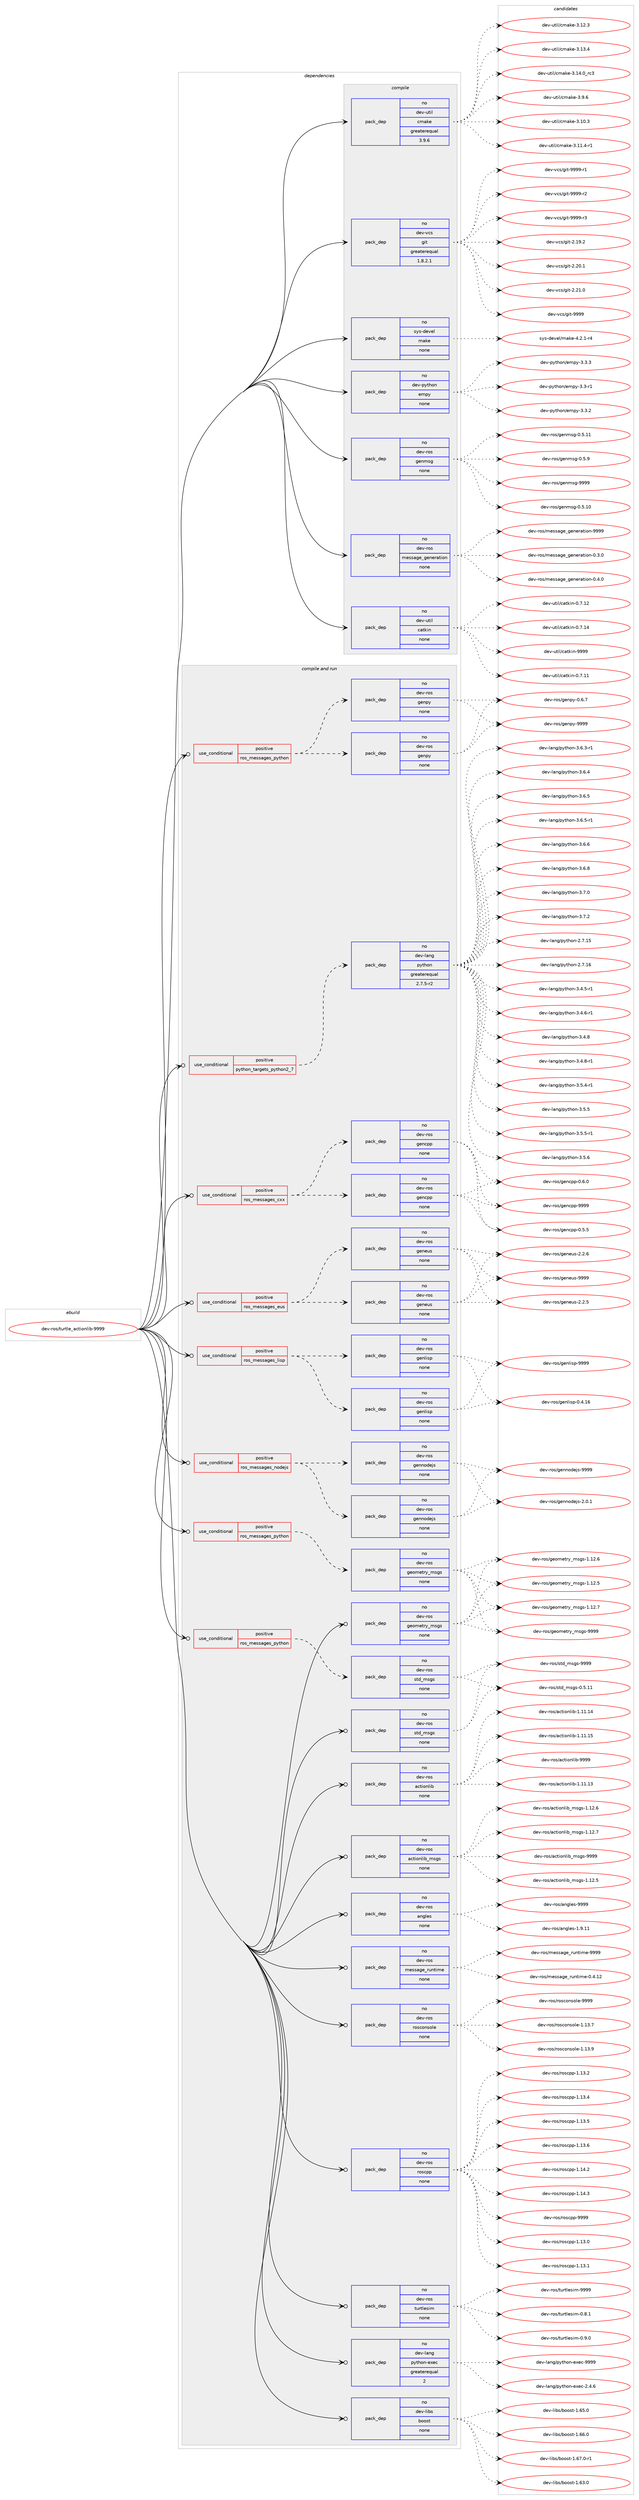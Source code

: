 digraph prolog {

# *************
# Graph options
# *************

newrank=true;
concentrate=true;
compound=true;
graph [rankdir=LR,fontname=Helvetica,fontsize=10,ranksep=1.5];#, ranksep=2.5, nodesep=0.2];
edge  [arrowhead=vee];
node  [fontname=Helvetica,fontsize=10];

# **********
# The ebuild
# **********

subgraph cluster_leftcol {
color=gray;
rank=same;
label=<<i>ebuild</i>>;
id [label="dev-ros/turtle_actionlib-9999", color=red, width=4, href="../dev-ros/turtle_actionlib-9999.svg"];
}

# ****************
# The dependencies
# ****************

subgraph cluster_midcol {
color=gray;
label=<<i>dependencies</i>>;
subgraph cluster_compile {
fillcolor="#eeeeee";
style=filled;
label=<<i>compile</i>>;
subgraph pack1061433 {
dependency1476603 [label=<<TABLE BORDER="0" CELLBORDER="1" CELLSPACING="0" CELLPADDING="4" WIDTH="220"><TR><TD ROWSPAN="6" CELLPADDING="30">pack_dep</TD></TR><TR><TD WIDTH="110">no</TD></TR><TR><TD>dev-python</TD></TR><TR><TD>empy</TD></TR><TR><TD>none</TD></TR><TR><TD></TD></TR></TABLE>>, shape=none, color=blue];
}
id:e -> dependency1476603:w [weight=20,style="solid",arrowhead="vee"];
subgraph pack1061434 {
dependency1476604 [label=<<TABLE BORDER="0" CELLBORDER="1" CELLSPACING="0" CELLPADDING="4" WIDTH="220"><TR><TD ROWSPAN="6" CELLPADDING="30">pack_dep</TD></TR><TR><TD WIDTH="110">no</TD></TR><TR><TD>dev-ros</TD></TR><TR><TD>genmsg</TD></TR><TR><TD>none</TD></TR><TR><TD></TD></TR></TABLE>>, shape=none, color=blue];
}
id:e -> dependency1476604:w [weight=20,style="solid",arrowhead="vee"];
subgraph pack1061435 {
dependency1476605 [label=<<TABLE BORDER="0" CELLBORDER="1" CELLSPACING="0" CELLPADDING="4" WIDTH="220"><TR><TD ROWSPAN="6" CELLPADDING="30">pack_dep</TD></TR><TR><TD WIDTH="110">no</TD></TR><TR><TD>dev-ros</TD></TR><TR><TD>message_generation</TD></TR><TR><TD>none</TD></TR><TR><TD></TD></TR></TABLE>>, shape=none, color=blue];
}
id:e -> dependency1476605:w [weight=20,style="solid",arrowhead="vee"];
subgraph pack1061436 {
dependency1476606 [label=<<TABLE BORDER="0" CELLBORDER="1" CELLSPACING="0" CELLPADDING="4" WIDTH="220"><TR><TD ROWSPAN="6" CELLPADDING="30">pack_dep</TD></TR><TR><TD WIDTH="110">no</TD></TR><TR><TD>dev-util</TD></TR><TR><TD>catkin</TD></TR><TR><TD>none</TD></TR><TR><TD></TD></TR></TABLE>>, shape=none, color=blue];
}
id:e -> dependency1476606:w [weight=20,style="solid",arrowhead="vee"];
subgraph pack1061437 {
dependency1476607 [label=<<TABLE BORDER="0" CELLBORDER="1" CELLSPACING="0" CELLPADDING="4" WIDTH="220"><TR><TD ROWSPAN="6" CELLPADDING="30">pack_dep</TD></TR><TR><TD WIDTH="110">no</TD></TR><TR><TD>dev-util</TD></TR><TR><TD>cmake</TD></TR><TR><TD>greaterequal</TD></TR><TR><TD>3.9.6</TD></TR></TABLE>>, shape=none, color=blue];
}
id:e -> dependency1476607:w [weight=20,style="solid",arrowhead="vee"];
subgraph pack1061438 {
dependency1476608 [label=<<TABLE BORDER="0" CELLBORDER="1" CELLSPACING="0" CELLPADDING="4" WIDTH="220"><TR><TD ROWSPAN="6" CELLPADDING="30">pack_dep</TD></TR><TR><TD WIDTH="110">no</TD></TR><TR><TD>dev-vcs</TD></TR><TR><TD>git</TD></TR><TR><TD>greaterequal</TD></TR><TR><TD>1.8.2.1</TD></TR></TABLE>>, shape=none, color=blue];
}
id:e -> dependency1476608:w [weight=20,style="solid",arrowhead="vee"];
subgraph pack1061439 {
dependency1476609 [label=<<TABLE BORDER="0" CELLBORDER="1" CELLSPACING="0" CELLPADDING="4" WIDTH="220"><TR><TD ROWSPAN="6" CELLPADDING="30">pack_dep</TD></TR><TR><TD WIDTH="110">no</TD></TR><TR><TD>sys-devel</TD></TR><TR><TD>make</TD></TR><TR><TD>none</TD></TR><TR><TD></TD></TR></TABLE>>, shape=none, color=blue];
}
id:e -> dependency1476609:w [weight=20,style="solid",arrowhead="vee"];
}
subgraph cluster_compileandrun {
fillcolor="#eeeeee";
style=filled;
label=<<i>compile and run</i>>;
subgraph cond391780 {
dependency1476610 [label=<<TABLE BORDER="0" CELLBORDER="1" CELLSPACING="0" CELLPADDING="4"><TR><TD ROWSPAN="3" CELLPADDING="10">use_conditional</TD></TR><TR><TD>positive</TD></TR><TR><TD>python_targets_python2_7</TD></TR></TABLE>>, shape=none, color=red];
subgraph pack1061440 {
dependency1476611 [label=<<TABLE BORDER="0" CELLBORDER="1" CELLSPACING="0" CELLPADDING="4" WIDTH="220"><TR><TD ROWSPAN="6" CELLPADDING="30">pack_dep</TD></TR><TR><TD WIDTH="110">no</TD></TR><TR><TD>dev-lang</TD></TR><TR><TD>python</TD></TR><TR><TD>greaterequal</TD></TR><TR><TD>2.7.5-r2</TD></TR></TABLE>>, shape=none, color=blue];
}
dependency1476610:e -> dependency1476611:w [weight=20,style="dashed",arrowhead="vee"];
}
id:e -> dependency1476610:w [weight=20,style="solid",arrowhead="odotvee"];
subgraph cond391781 {
dependency1476612 [label=<<TABLE BORDER="0" CELLBORDER="1" CELLSPACING="0" CELLPADDING="4"><TR><TD ROWSPAN="3" CELLPADDING="10">use_conditional</TD></TR><TR><TD>positive</TD></TR><TR><TD>ros_messages_cxx</TD></TR></TABLE>>, shape=none, color=red];
subgraph pack1061441 {
dependency1476613 [label=<<TABLE BORDER="0" CELLBORDER="1" CELLSPACING="0" CELLPADDING="4" WIDTH="220"><TR><TD ROWSPAN="6" CELLPADDING="30">pack_dep</TD></TR><TR><TD WIDTH="110">no</TD></TR><TR><TD>dev-ros</TD></TR><TR><TD>gencpp</TD></TR><TR><TD>none</TD></TR><TR><TD></TD></TR></TABLE>>, shape=none, color=blue];
}
dependency1476612:e -> dependency1476613:w [weight=20,style="dashed",arrowhead="vee"];
subgraph pack1061442 {
dependency1476614 [label=<<TABLE BORDER="0" CELLBORDER="1" CELLSPACING="0" CELLPADDING="4" WIDTH="220"><TR><TD ROWSPAN="6" CELLPADDING="30">pack_dep</TD></TR><TR><TD WIDTH="110">no</TD></TR><TR><TD>dev-ros</TD></TR><TR><TD>gencpp</TD></TR><TR><TD>none</TD></TR><TR><TD></TD></TR></TABLE>>, shape=none, color=blue];
}
dependency1476612:e -> dependency1476614:w [weight=20,style="dashed",arrowhead="vee"];
}
id:e -> dependency1476612:w [weight=20,style="solid",arrowhead="odotvee"];
subgraph cond391782 {
dependency1476615 [label=<<TABLE BORDER="0" CELLBORDER="1" CELLSPACING="0" CELLPADDING="4"><TR><TD ROWSPAN="3" CELLPADDING="10">use_conditional</TD></TR><TR><TD>positive</TD></TR><TR><TD>ros_messages_eus</TD></TR></TABLE>>, shape=none, color=red];
subgraph pack1061443 {
dependency1476616 [label=<<TABLE BORDER="0" CELLBORDER="1" CELLSPACING="0" CELLPADDING="4" WIDTH="220"><TR><TD ROWSPAN="6" CELLPADDING="30">pack_dep</TD></TR><TR><TD WIDTH="110">no</TD></TR><TR><TD>dev-ros</TD></TR><TR><TD>geneus</TD></TR><TR><TD>none</TD></TR><TR><TD></TD></TR></TABLE>>, shape=none, color=blue];
}
dependency1476615:e -> dependency1476616:w [weight=20,style="dashed",arrowhead="vee"];
subgraph pack1061444 {
dependency1476617 [label=<<TABLE BORDER="0" CELLBORDER="1" CELLSPACING="0" CELLPADDING="4" WIDTH="220"><TR><TD ROWSPAN="6" CELLPADDING="30">pack_dep</TD></TR><TR><TD WIDTH="110">no</TD></TR><TR><TD>dev-ros</TD></TR><TR><TD>geneus</TD></TR><TR><TD>none</TD></TR><TR><TD></TD></TR></TABLE>>, shape=none, color=blue];
}
dependency1476615:e -> dependency1476617:w [weight=20,style="dashed",arrowhead="vee"];
}
id:e -> dependency1476615:w [weight=20,style="solid",arrowhead="odotvee"];
subgraph cond391783 {
dependency1476618 [label=<<TABLE BORDER="0" CELLBORDER="1" CELLSPACING="0" CELLPADDING="4"><TR><TD ROWSPAN="3" CELLPADDING="10">use_conditional</TD></TR><TR><TD>positive</TD></TR><TR><TD>ros_messages_lisp</TD></TR></TABLE>>, shape=none, color=red];
subgraph pack1061445 {
dependency1476619 [label=<<TABLE BORDER="0" CELLBORDER="1" CELLSPACING="0" CELLPADDING="4" WIDTH="220"><TR><TD ROWSPAN="6" CELLPADDING="30">pack_dep</TD></TR><TR><TD WIDTH="110">no</TD></TR><TR><TD>dev-ros</TD></TR><TR><TD>genlisp</TD></TR><TR><TD>none</TD></TR><TR><TD></TD></TR></TABLE>>, shape=none, color=blue];
}
dependency1476618:e -> dependency1476619:w [weight=20,style="dashed",arrowhead="vee"];
subgraph pack1061446 {
dependency1476620 [label=<<TABLE BORDER="0" CELLBORDER="1" CELLSPACING="0" CELLPADDING="4" WIDTH="220"><TR><TD ROWSPAN="6" CELLPADDING="30">pack_dep</TD></TR><TR><TD WIDTH="110">no</TD></TR><TR><TD>dev-ros</TD></TR><TR><TD>genlisp</TD></TR><TR><TD>none</TD></TR><TR><TD></TD></TR></TABLE>>, shape=none, color=blue];
}
dependency1476618:e -> dependency1476620:w [weight=20,style="dashed",arrowhead="vee"];
}
id:e -> dependency1476618:w [weight=20,style="solid",arrowhead="odotvee"];
subgraph cond391784 {
dependency1476621 [label=<<TABLE BORDER="0" CELLBORDER="1" CELLSPACING="0" CELLPADDING="4"><TR><TD ROWSPAN="3" CELLPADDING="10">use_conditional</TD></TR><TR><TD>positive</TD></TR><TR><TD>ros_messages_nodejs</TD></TR></TABLE>>, shape=none, color=red];
subgraph pack1061447 {
dependency1476622 [label=<<TABLE BORDER="0" CELLBORDER="1" CELLSPACING="0" CELLPADDING="4" WIDTH="220"><TR><TD ROWSPAN="6" CELLPADDING="30">pack_dep</TD></TR><TR><TD WIDTH="110">no</TD></TR><TR><TD>dev-ros</TD></TR><TR><TD>gennodejs</TD></TR><TR><TD>none</TD></TR><TR><TD></TD></TR></TABLE>>, shape=none, color=blue];
}
dependency1476621:e -> dependency1476622:w [weight=20,style="dashed",arrowhead="vee"];
subgraph pack1061448 {
dependency1476623 [label=<<TABLE BORDER="0" CELLBORDER="1" CELLSPACING="0" CELLPADDING="4" WIDTH="220"><TR><TD ROWSPAN="6" CELLPADDING="30">pack_dep</TD></TR><TR><TD WIDTH="110">no</TD></TR><TR><TD>dev-ros</TD></TR><TR><TD>gennodejs</TD></TR><TR><TD>none</TD></TR><TR><TD></TD></TR></TABLE>>, shape=none, color=blue];
}
dependency1476621:e -> dependency1476623:w [weight=20,style="dashed",arrowhead="vee"];
}
id:e -> dependency1476621:w [weight=20,style="solid",arrowhead="odotvee"];
subgraph cond391785 {
dependency1476624 [label=<<TABLE BORDER="0" CELLBORDER="1" CELLSPACING="0" CELLPADDING="4"><TR><TD ROWSPAN="3" CELLPADDING="10">use_conditional</TD></TR><TR><TD>positive</TD></TR><TR><TD>ros_messages_python</TD></TR></TABLE>>, shape=none, color=red];
subgraph pack1061449 {
dependency1476625 [label=<<TABLE BORDER="0" CELLBORDER="1" CELLSPACING="0" CELLPADDING="4" WIDTH="220"><TR><TD ROWSPAN="6" CELLPADDING="30">pack_dep</TD></TR><TR><TD WIDTH="110">no</TD></TR><TR><TD>dev-ros</TD></TR><TR><TD>genpy</TD></TR><TR><TD>none</TD></TR><TR><TD></TD></TR></TABLE>>, shape=none, color=blue];
}
dependency1476624:e -> dependency1476625:w [weight=20,style="dashed",arrowhead="vee"];
subgraph pack1061450 {
dependency1476626 [label=<<TABLE BORDER="0" CELLBORDER="1" CELLSPACING="0" CELLPADDING="4" WIDTH="220"><TR><TD ROWSPAN="6" CELLPADDING="30">pack_dep</TD></TR><TR><TD WIDTH="110">no</TD></TR><TR><TD>dev-ros</TD></TR><TR><TD>genpy</TD></TR><TR><TD>none</TD></TR><TR><TD></TD></TR></TABLE>>, shape=none, color=blue];
}
dependency1476624:e -> dependency1476626:w [weight=20,style="dashed",arrowhead="vee"];
}
id:e -> dependency1476624:w [weight=20,style="solid",arrowhead="odotvee"];
subgraph cond391786 {
dependency1476627 [label=<<TABLE BORDER="0" CELLBORDER="1" CELLSPACING="0" CELLPADDING="4"><TR><TD ROWSPAN="3" CELLPADDING="10">use_conditional</TD></TR><TR><TD>positive</TD></TR><TR><TD>ros_messages_python</TD></TR></TABLE>>, shape=none, color=red];
subgraph pack1061451 {
dependency1476628 [label=<<TABLE BORDER="0" CELLBORDER="1" CELLSPACING="0" CELLPADDING="4" WIDTH="220"><TR><TD ROWSPAN="6" CELLPADDING="30">pack_dep</TD></TR><TR><TD WIDTH="110">no</TD></TR><TR><TD>dev-ros</TD></TR><TR><TD>geometry_msgs</TD></TR><TR><TD>none</TD></TR><TR><TD></TD></TR></TABLE>>, shape=none, color=blue];
}
dependency1476627:e -> dependency1476628:w [weight=20,style="dashed",arrowhead="vee"];
}
id:e -> dependency1476627:w [weight=20,style="solid",arrowhead="odotvee"];
subgraph cond391787 {
dependency1476629 [label=<<TABLE BORDER="0" CELLBORDER="1" CELLSPACING="0" CELLPADDING="4"><TR><TD ROWSPAN="3" CELLPADDING="10">use_conditional</TD></TR><TR><TD>positive</TD></TR><TR><TD>ros_messages_python</TD></TR></TABLE>>, shape=none, color=red];
subgraph pack1061452 {
dependency1476630 [label=<<TABLE BORDER="0" CELLBORDER="1" CELLSPACING="0" CELLPADDING="4" WIDTH="220"><TR><TD ROWSPAN="6" CELLPADDING="30">pack_dep</TD></TR><TR><TD WIDTH="110">no</TD></TR><TR><TD>dev-ros</TD></TR><TR><TD>std_msgs</TD></TR><TR><TD>none</TD></TR><TR><TD></TD></TR></TABLE>>, shape=none, color=blue];
}
dependency1476629:e -> dependency1476630:w [weight=20,style="dashed",arrowhead="vee"];
}
id:e -> dependency1476629:w [weight=20,style="solid",arrowhead="odotvee"];
subgraph pack1061453 {
dependency1476631 [label=<<TABLE BORDER="0" CELLBORDER="1" CELLSPACING="0" CELLPADDING="4" WIDTH="220"><TR><TD ROWSPAN="6" CELLPADDING="30">pack_dep</TD></TR><TR><TD WIDTH="110">no</TD></TR><TR><TD>dev-lang</TD></TR><TR><TD>python-exec</TD></TR><TR><TD>greaterequal</TD></TR><TR><TD>2</TD></TR></TABLE>>, shape=none, color=blue];
}
id:e -> dependency1476631:w [weight=20,style="solid",arrowhead="odotvee"];
subgraph pack1061454 {
dependency1476632 [label=<<TABLE BORDER="0" CELLBORDER="1" CELLSPACING="0" CELLPADDING="4" WIDTH="220"><TR><TD ROWSPAN="6" CELLPADDING="30">pack_dep</TD></TR><TR><TD WIDTH="110">no</TD></TR><TR><TD>dev-libs</TD></TR><TR><TD>boost</TD></TR><TR><TD>none</TD></TR><TR><TD></TD></TR></TABLE>>, shape=none, color=blue];
}
id:e -> dependency1476632:w [weight=20,style="solid",arrowhead="odotvee"];
subgraph pack1061455 {
dependency1476633 [label=<<TABLE BORDER="0" CELLBORDER="1" CELLSPACING="0" CELLPADDING="4" WIDTH="220"><TR><TD ROWSPAN="6" CELLPADDING="30">pack_dep</TD></TR><TR><TD WIDTH="110">no</TD></TR><TR><TD>dev-ros</TD></TR><TR><TD>actionlib</TD></TR><TR><TD>none</TD></TR><TR><TD></TD></TR></TABLE>>, shape=none, color=blue];
}
id:e -> dependency1476633:w [weight=20,style="solid",arrowhead="odotvee"];
subgraph pack1061456 {
dependency1476634 [label=<<TABLE BORDER="0" CELLBORDER="1" CELLSPACING="0" CELLPADDING="4" WIDTH="220"><TR><TD ROWSPAN="6" CELLPADDING="30">pack_dep</TD></TR><TR><TD WIDTH="110">no</TD></TR><TR><TD>dev-ros</TD></TR><TR><TD>actionlib_msgs</TD></TR><TR><TD>none</TD></TR><TR><TD></TD></TR></TABLE>>, shape=none, color=blue];
}
id:e -> dependency1476634:w [weight=20,style="solid",arrowhead="odotvee"];
subgraph pack1061457 {
dependency1476635 [label=<<TABLE BORDER="0" CELLBORDER="1" CELLSPACING="0" CELLPADDING="4" WIDTH="220"><TR><TD ROWSPAN="6" CELLPADDING="30">pack_dep</TD></TR><TR><TD WIDTH="110">no</TD></TR><TR><TD>dev-ros</TD></TR><TR><TD>angles</TD></TR><TR><TD>none</TD></TR><TR><TD></TD></TR></TABLE>>, shape=none, color=blue];
}
id:e -> dependency1476635:w [weight=20,style="solid",arrowhead="odotvee"];
subgraph pack1061458 {
dependency1476636 [label=<<TABLE BORDER="0" CELLBORDER="1" CELLSPACING="0" CELLPADDING="4" WIDTH="220"><TR><TD ROWSPAN="6" CELLPADDING="30">pack_dep</TD></TR><TR><TD WIDTH="110">no</TD></TR><TR><TD>dev-ros</TD></TR><TR><TD>geometry_msgs</TD></TR><TR><TD>none</TD></TR><TR><TD></TD></TR></TABLE>>, shape=none, color=blue];
}
id:e -> dependency1476636:w [weight=20,style="solid",arrowhead="odotvee"];
subgraph pack1061459 {
dependency1476637 [label=<<TABLE BORDER="0" CELLBORDER="1" CELLSPACING="0" CELLPADDING="4" WIDTH="220"><TR><TD ROWSPAN="6" CELLPADDING="30">pack_dep</TD></TR><TR><TD WIDTH="110">no</TD></TR><TR><TD>dev-ros</TD></TR><TR><TD>message_runtime</TD></TR><TR><TD>none</TD></TR><TR><TD></TD></TR></TABLE>>, shape=none, color=blue];
}
id:e -> dependency1476637:w [weight=20,style="solid",arrowhead="odotvee"];
subgraph pack1061460 {
dependency1476638 [label=<<TABLE BORDER="0" CELLBORDER="1" CELLSPACING="0" CELLPADDING="4" WIDTH="220"><TR><TD ROWSPAN="6" CELLPADDING="30">pack_dep</TD></TR><TR><TD WIDTH="110">no</TD></TR><TR><TD>dev-ros</TD></TR><TR><TD>rosconsole</TD></TR><TR><TD>none</TD></TR><TR><TD></TD></TR></TABLE>>, shape=none, color=blue];
}
id:e -> dependency1476638:w [weight=20,style="solid",arrowhead="odotvee"];
subgraph pack1061461 {
dependency1476639 [label=<<TABLE BORDER="0" CELLBORDER="1" CELLSPACING="0" CELLPADDING="4" WIDTH="220"><TR><TD ROWSPAN="6" CELLPADDING="30">pack_dep</TD></TR><TR><TD WIDTH="110">no</TD></TR><TR><TD>dev-ros</TD></TR><TR><TD>roscpp</TD></TR><TR><TD>none</TD></TR><TR><TD></TD></TR></TABLE>>, shape=none, color=blue];
}
id:e -> dependency1476639:w [weight=20,style="solid",arrowhead="odotvee"];
subgraph pack1061462 {
dependency1476640 [label=<<TABLE BORDER="0" CELLBORDER="1" CELLSPACING="0" CELLPADDING="4" WIDTH="220"><TR><TD ROWSPAN="6" CELLPADDING="30">pack_dep</TD></TR><TR><TD WIDTH="110">no</TD></TR><TR><TD>dev-ros</TD></TR><TR><TD>std_msgs</TD></TR><TR><TD>none</TD></TR><TR><TD></TD></TR></TABLE>>, shape=none, color=blue];
}
id:e -> dependency1476640:w [weight=20,style="solid",arrowhead="odotvee"];
subgraph pack1061463 {
dependency1476641 [label=<<TABLE BORDER="0" CELLBORDER="1" CELLSPACING="0" CELLPADDING="4" WIDTH="220"><TR><TD ROWSPAN="6" CELLPADDING="30">pack_dep</TD></TR><TR><TD WIDTH="110">no</TD></TR><TR><TD>dev-ros</TD></TR><TR><TD>turtlesim</TD></TR><TR><TD>none</TD></TR><TR><TD></TD></TR></TABLE>>, shape=none, color=blue];
}
id:e -> dependency1476641:w [weight=20,style="solid",arrowhead="odotvee"];
}
subgraph cluster_run {
fillcolor="#eeeeee";
style=filled;
label=<<i>run</i>>;
}
}

# **************
# The candidates
# **************

subgraph cluster_choices {
rank=same;
color=gray;
label=<<i>candidates</i>>;

subgraph choice1061433 {
color=black;
nodesep=1;
choice1001011184511212111610411111047101109112121455146514511449 [label="dev-python/empy-3.3-r1", color=red, width=4,href="../dev-python/empy-3.3-r1.svg"];
choice1001011184511212111610411111047101109112121455146514650 [label="dev-python/empy-3.3.2", color=red, width=4,href="../dev-python/empy-3.3.2.svg"];
choice1001011184511212111610411111047101109112121455146514651 [label="dev-python/empy-3.3.3", color=red, width=4,href="../dev-python/empy-3.3.3.svg"];
dependency1476603:e -> choice1001011184511212111610411111047101109112121455146514511449:w [style=dotted,weight="100"];
dependency1476603:e -> choice1001011184511212111610411111047101109112121455146514650:w [style=dotted,weight="100"];
dependency1476603:e -> choice1001011184511212111610411111047101109112121455146514651:w [style=dotted,weight="100"];
}
subgraph choice1061434 {
color=black;
nodesep=1;
choice100101118451141111154710310111010911510345484653464948 [label="dev-ros/genmsg-0.5.10", color=red, width=4,href="../dev-ros/genmsg-0.5.10.svg"];
choice100101118451141111154710310111010911510345484653464949 [label="dev-ros/genmsg-0.5.11", color=red, width=4,href="../dev-ros/genmsg-0.5.11.svg"];
choice1001011184511411111547103101110109115103454846534657 [label="dev-ros/genmsg-0.5.9", color=red, width=4,href="../dev-ros/genmsg-0.5.9.svg"];
choice10010111845114111115471031011101091151034557575757 [label="dev-ros/genmsg-9999", color=red, width=4,href="../dev-ros/genmsg-9999.svg"];
dependency1476604:e -> choice100101118451141111154710310111010911510345484653464948:w [style=dotted,weight="100"];
dependency1476604:e -> choice100101118451141111154710310111010911510345484653464949:w [style=dotted,weight="100"];
dependency1476604:e -> choice1001011184511411111547103101110109115103454846534657:w [style=dotted,weight="100"];
dependency1476604:e -> choice10010111845114111115471031011101091151034557575757:w [style=dotted,weight="100"];
}
subgraph choice1061435 {
color=black;
nodesep=1;
choice1001011184511411111547109101115115971031019510310111010111497116105111110454846514648 [label="dev-ros/message_generation-0.3.0", color=red, width=4,href="../dev-ros/message_generation-0.3.0.svg"];
choice1001011184511411111547109101115115971031019510310111010111497116105111110454846524648 [label="dev-ros/message_generation-0.4.0", color=red, width=4,href="../dev-ros/message_generation-0.4.0.svg"];
choice10010111845114111115471091011151159710310195103101110101114971161051111104557575757 [label="dev-ros/message_generation-9999", color=red, width=4,href="../dev-ros/message_generation-9999.svg"];
dependency1476605:e -> choice1001011184511411111547109101115115971031019510310111010111497116105111110454846514648:w [style=dotted,weight="100"];
dependency1476605:e -> choice1001011184511411111547109101115115971031019510310111010111497116105111110454846524648:w [style=dotted,weight="100"];
dependency1476605:e -> choice10010111845114111115471091011151159710310195103101110101114971161051111104557575757:w [style=dotted,weight="100"];
}
subgraph choice1061436 {
color=black;
nodesep=1;
choice1001011184511711610510847999711610710511045484655464949 [label="dev-util/catkin-0.7.11", color=red, width=4,href="../dev-util/catkin-0.7.11.svg"];
choice1001011184511711610510847999711610710511045484655464950 [label="dev-util/catkin-0.7.12", color=red, width=4,href="../dev-util/catkin-0.7.12.svg"];
choice1001011184511711610510847999711610710511045484655464952 [label="dev-util/catkin-0.7.14", color=red, width=4,href="../dev-util/catkin-0.7.14.svg"];
choice100101118451171161051084799971161071051104557575757 [label="dev-util/catkin-9999", color=red, width=4,href="../dev-util/catkin-9999.svg"];
dependency1476606:e -> choice1001011184511711610510847999711610710511045484655464949:w [style=dotted,weight="100"];
dependency1476606:e -> choice1001011184511711610510847999711610710511045484655464950:w [style=dotted,weight="100"];
dependency1476606:e -> choice1001011184511711610510847999711610710511045484655464952:w [style=dotted,weight="100"];
dependency1476606:e -> choice100101118451171161051084799971161071051104557575757:w [style=dotted,weight="100"];
}
subgraph choice1061437 {
color=black;
nodesep=1;
choice1001011184511711610510847991099710710145514649484651 [label="dev-util/cmake-3.10.3", color=red, width=4,href="../dev-util/cmake-3.10.3.svg"];
choice10010111845117116105108479910997107101455146494946524511449 [label="dev-util/cmake-3.11.4-r1", color=red, width=4,href="../dev-util/cmake-3.11.4-r1.svg"];
choice1001011184511711610510847991099710710145514649504651 [label="dev-util/cmake-3.12.3", color=red, width=4,href="../dev-util/cmake-3.12.3.svg"];
choice1001011184511711610510847991099710710145514649514652 [label="dev-util/cmake-3.13.4", color=red, width=4,href="../dev-util/cmake-3.13.4.svg"];
choice1001011184511711610510847991099710710145514649524648951149951 [label="dev-util/cmake-3.14.0_rc3", color=red, width=4,href="../dev-util/cmake-3.14.0_rc3.svg"];
choice10010111845117116105108479910997107101455146574654 [label="dev-util/cmake-3.9.6", color=red, width=4,href="../dev-util/cmake-3.9.6.svg"];
dependency1476607:e -> choice1001011184511711610510847991099710710145514649484651:w [style=dotted,weight="100"];
dependency1476607:e -> choice10010111845117116105108479910997107101455146494946524511449:w [style=dotted,weight="100"];
dependency1476607:e -> choice1001011184511711610510847991099710710145514649504651:w [style=dotted,weight="100"];
dependency1476607:e -> choice1001011184511711610510847991099710710145514649514652:w [style=dotted,weight="100"];
dependency1476607:e -> choice1001011184511711610510847991099710710145514649524648951149951:w [style=dotted,weight="100"];
dependency1476607:e -> choice10010111845117116105108479910997107101455146574654:w [style=dotted,weight="100"];
}
subgraph choice1061438 {
color=black;
nodesep=1;
choice10010111845118991154710310511645504649574650 [label="dev-vcs/git-2.19.2", color=red, width=4,href="../dev-vcs/git-2.19.2.svg"];
choice10010111845118991154710310511645504650484649 [label="dev-vcs/git-2.20.1", color=red, width=4,href="../dev-vcs/git-2.20.1.svg"];
choice10010111845118991154710310511645504650494648 [label="dev-vcs/git-2.21.0", color=red, width=4,href="../dev-vcs/git-2.21.0.svg"];
choice1001011184511899115471031051164557575757 [label="dev-vcs/git-9999", color=red, width=4,href="../dev-vcs/git-9999.svg"];
choice10010111845118991154710310511645575757574511449 [label="dev-vcs/git-9999-r1", color=red, width=4,href="../dev-vcs/git-9999-r1.svg"];
choice10010111845118991154710310511645575757574511450 [label="dev-vcs/git-9999-r2", color=red, width=4,href="../dev-vcs/git-9999-r2.svg"];
choice10010111845118991154710310511645575757574511451 [label="dev-vcs/git-9999-r3", color=red, width=4,href="../dev-vcs/git-9999-r3.svg"];
dependency1476608:e -> choice10010111845118991154710310511645504649574650:w [style=dotted,weight="100"];
dependency1476608:e -> choice10010111845118991154710310511645504650484649:w [style=dotted,weight="100"];
dependency1476608:e -> choice10010111845118991154710310511645504650494648:w [style=dotted,weight="100"];
dependency1476608:e -> choice1001011184511899115471031051164557575757:w [style=dotted,weight="100"];
dependency1476608:e -> choice10010111845118991154710310511645575757574511449:w [style=dotted,weight="100"];
dependency1476608:e -> choice10010111845118991154710310511645575757574511450:w [style=dotted,weight="100"];
dependency1476608:e -> choice10010111845118991154710310511645575757574511451:w [style=dotted,weight="100"];
}
subgraph choice1061439 {
color=black;
nodesep=1;
choice1151211154510010111810110847109971071014552465046494511452 [label="sys-devel/make-4.2.1-r4", color=red, width=4,href="../sys-devel/make-4.2.1-r4.svg"];
dependency1476609:e -> choice1151211154510010111810110847109971071014552465046494511452:w [style=dotted,weight="100"];
}
subgraph choice1061440 {
color=black;
nodesep=1;
choice10010111845108971101034711212111610411111045504655464953 [label="dev-lang/python-2.7.15", color=red, width=4,href="../dev-lang/python-2.7.15.svg"];
choice10010111845108971101034711212111610411111045504655464954 [label="dev-lang/python-2.7.16", color=red, width=4,href="../dev-lang/python-2.7.16.svg"];
choice1001011184510897110103471121211161041111104551465246534511449 [label="dev-lang/python-3.4.5-r1", color=red, width=4,href="../dev-lang/python-3.4.5-r1.svg"];
choice1001011184510897110103471121211161041111104551465246544511449 [label="dev-lang/python-3.4.6-r1", color=red, width=4,href="../dev-lang/python-3.4.6-r1.svg"];
choice100101118451089711010347112121116104111110455146524656 [label="dev-lang/python-3.4.8", color=red, width=4,href="../dev-lang/python-3.4.8.svg"];
choice1001011184510897110103471121211161041111104551465246564511449 [label="dev-lang/python-3.4.8-r1", color=red, width=4,href="../dev-lang/python-3.4.8-r1.svg"];
choice1001011184510897110103471121211161041111104551465346524511449 [label="dev-lang/python-3.5.4-r1", color=red, width=4,href="../dev-lang/python-3.5.4-r1.svg"];
choice100101118451089711010347112121116104111110455146534653 [label="dev-lang/python-3.5.5", color=red, width=4,href="../dev-lang/python-3.5.5.svg"];
choice1001011184510897110103471121211161041111104551465346534511449 [label="dev-lang/python-3.5.5-r1", color=red, width=4,href="../dev-lang/python-3.5.5-r1.svg"];
choice100101118451089711010347112121116104111110455146534654 [label="dev-lang/python-3.5.6", color=red, width=4,href="../dev-lang/python-3.5.6.svg"];
choice1001011184510897110103471121211161041111104551465446514511449 [label="dev-lang/python-3.6.3-r1", color=red, width=4,href="../dev-lang/python-3.6.3-r1.svg"];
choice100101118451089711010347112121116104111110455146544652 [label="dev-lang/python-3.6.4", color=red, width=4,href="../dev-lang/python-3.6.4.svg"];
choice100101118451089711010347112121116104111110455146544653 [label="dev-lang/python-3.6.5", color=red, width=4,href="../dev-lang/python-3.6.5.svg"];
choice1001011184510897110103471121211161041111104551465446534511449 [label="dev-lang/python-3.6.5-r1", color=red, width=4,href="../dev-lang/python-3.6.5-r1.svg"];
choice100101118451089711010347112121116104111110455146544654 [label="dev-lang/python-3.6.6", color=red, width=4,href="../dev-lang/python-3.6.6.svg"];
choice100101118451089711010347112121116104111110455146544656 [label="dev-lang/python-3.6.8", color=red, width=4,href="../dev-lang/python-3.6.8.svg"];
choice100101118451089711010347112121116104111110455146554648 [label="dev-lang/python-3.7.0", color=red, width=4,href="../dev-lang/python-3.7.0.svg"];
choice100101118451089711010347112121116104111110455146554650 [label="dev-lang/python-3.7.2", color=red, width=4,href="../dev-lang/python-3.7.2.svg"];
dependency1476611:e -> choice10010111845108971101034711212111610411111045504655464953:w [style=dotted,weight="100"];
dependency1476611:e -> choice10010111845108971101034711212111610411111045504655464954:w [style=dotted,weight="100"];
dependency1476611:e -> choice1001011184510897110103471121211161041111104551465246534511449:w [style=dotted,weight="100"];
dependency1476611:e -> choice1001011184510897110103471121211161041111104551465246544511449:w [style=dotted,weight="100"];
dependency1476611:e -> choice100101118451089711010347112121116104111110455146524656:w [style=dotted,weight="100"];
dependency1476611:e -> choice1001011184510897110103471121211161041111104551465246564511449:w [style=dotted,weight="100"];
dependency1476611:e -> choice1001011184510897110103471121211161041111104551465346524511449:w [style=dotted,weight="100"];
dependency1476611:e -> choice100101118451089711010347112121116104111110455146534653:w [style=dotted,weight="100"];
dependency1476611:e -> choice1001011184510897110103471121211161041111104551465346534511449:w [style=dotted,weight="100"];
dependency1476611:e -> choice100101118451089711010347112121116104111110455146534654:w [style=dotted,weight="100"];
dependency1476611:e -> choice1001011184510897110103471121211161041111104551465446514511449:w [style=dotted,weight="100"];
dependency1476611:e -> choice100101118451089711010347112121116104111110455146544652:w [style=dotted,weight="100"];
dependency1476611:e -> choice100101118451089711010347112121116104111110455146544653:w [style=dotted,weight="100"];
dependency1476611:e -> choice1001011184510897110103471121211161041111104551465446534511449:w [style=dotted,weight="100"];
dependency1476611:e -> choice100101118451089711010347112121116104111110455146544654:w [style=dotted,weight="100"];
dependency1476611:e -> choice100101118451089711010347112121116104111110455146544656:w [style=dotted,weight="100"];
dependency1476611:e -> choice100101118451089711010347112121116104111110455146554648:w [style=dotted,weight="100"];
dependency1476611:e -> choice100101118451089711010347112121116104111110455146554650:w [style=dotted,weight="100"];
}
subgraph choice1061441 {
color=black;
nodesep=1;
choice100101118451141111154710310111099112112454846534653 [label="dev-ros/gencpp-0.5.5", color=red, width=4,href="../dev-ros/gencpp-0.5.5.svg"];
choice100101118451141111154710310111099112112454846544648 [label="dev-ros/gencpp-0.6.0", color=red, width=4,href="../dev-ros/gencpp-0.6.0.svg"];
choice1001011184511411111547103101110991121124557575757 [label="dev-ros/gencpp-9999", color=red, width=4,href="../dev-ros/gencpp-9999.svg"];
dependency1476613:e -> choice100101118451141111154710310111099112112454846534653:w [style=dotted,weight="100"];
dependency1476613:e -> choice100101118451141111154710310111099112112454846544648:w [style=dotted,weight="100"];
dependency1476613:e -> choice1001011184511411111547103101110991121124557575757:w [style=dotted,weight="100"];
}
subgraph choice1061442 {
color=black;
nodesep=1;
choice100101118451141111154710310111099112112454846534653 [label="dev-ros/gencpp-0.5.5", color=red, width=4,href="../dev-ros/gencpp-0.5.5.svg"];
choice100101118451141111154710310111099112112454846544648 [label="dev-ros/gencpp-0.6.0", color=red, width=4,href="../dev-ros/gencpp-0.6.0.svg"];
choice1001011184511411111547103101110991121124557575757 [label="dev-ros/gencpp-9999", color=red, width=4,href="../dev-ros/gencpp-9999.svg"];
dependency1476614:e -> choice100101118451141111154710310111099112112454846534653:w [style=dotted,weight="100"];
dependency1476614:e -> choice100101118451141111154710310111099112112454846544648:w [style=dotted,weight="100"];
dependency1476614:e -> choice1001011184511411111547103101110991121124557575757:w [style=dotted,weight="100"];
}
subgraph choice1061443 {
color=black;
nodesep=1;
choice1001011184511411111547103101110101117115455046504653 [label="dev-ros/geneus-2.2.5", color=red, width=4,href="../dev-ros/geneus-2.2.5.svg"];
choice1001011184511411111547103101110101117115455046504654 [label="dev-ros/geneus-2.2.6", color=red, width=4,href="../dev-ros/geneus-2.2.6.svg"];
choice10010111845114111115471031011101011171154557575757 [label="dev-ros/geneus-9999", color=red, width=4,href="../dev-ros/geneus-9999.svg"];
dependency1476616:e -> choice1001011184511411111547103101110101117115455046504653:w [style=dotted,weight="100"];
dependency1476616:e -> choice1001011184511411111547103101110101117115455046504654:w [style=dotted,weight="100"];
dependency1476616:e -> choice10010111845114111115471031011101011171154557575757:w [style=dotted,weight="100"];
}
subgraph choice1061444 {
color=black;
nodesep=1;
choice1001011184511411111547103101110101117115455046504653 [label="dev-ros/geneus-2.2.5", color=red, width=4,href="../dev-ros/geneus-2.2.5.svg"];
choice1001011184511411111547103101110101117115455046504654 [label="dev-ros/geneus-2.2.6", color=red, width=4,href="../dev-ros/geneus-2.2.6.svg"];
choice10010111845114111115471031011101011171154557575757 [label="dev-ros/geneus-9999", color=red, width=4,href="../dev-ros/geneus-9999.svg"];
dependency1476617:e -> choice1001011184511411111547103101110101117115455046504653:w [style=dotted,weight="100"];
dependency1476617:e -> choice1001011184511411111547103101110101117115455046504654:w [style=dotted,weight="100"];
dependency1476617:e -> choice10010111845114111115471031011101011171154557575757:w [style=dotted,weight="100"];
}
subgraph choice1061445 {
color=black;
nodesep=1;
choice100101118451141111154710310111010810511511245484652464954 [label="dev-ros/genlisp-0.4.16", color=red, width=4,href="../dev-ros/genlisp-0.4.16.svg"];
choice10010111845114111115471031011101081051151124557575757 [label="dev-ros/genlisp-9999", color=red, width=4,href="../dev-ros/genlisp-9999.svg"];
dependency1476619:e -> choice100101118451141111154710310111010810511511245484652464954:w [style=dotted,weight="100"];
dependency1476619:e -> choice10010111845114111115471031011101081051151124557575757:w [style=dotted,weight="100"];
}
subgraph choice1061446 {
color=black;
nodesep=1;
choice100101118451141111154710310111010810511511245484652464954 [label="dev-ros/genlisp-0.4.16", color=red, width=4,href="../dev-ros/genlisp-0.4.16.svg"];
choice10010111845114111115471031011101081051151124557575757 [label="dev-ros/genlisp-9999", color=red, width=4,href="../dev-ros/genlisp-9999.svg"];
dependency1476620:e -> choice100101118451141111154710310111010810511511245484652464954:w [style=dotted,weight="100"];
dependency1476620:e -> choice10010111845114111115471031011101081051151124557575757:w [style=dotted,weight="100"];
}
subgraph choice1061447 {
color=black;
nodesep=1;
choice1001011184511411111547103101110110111100101106115455046484649 [label="dev-ros/gennodejs-2.0.1", color=red, width=4,href="../dev-ros/gennodejs-2.0.1.svg"];
choice10010111845114111115471031011101101111001011061154557575757 [label="dev-ros/gennodejs-9999", color=red, width=4,href="../dev-ros/gennodejs-9999.svg"];
dependency1476622:e -> choice1001011184511411111547103101110110111100101106115455046484649:w [style=dotted,weight="100"];
dependency1476622:e -> choice10010111845114111115471031011101101111001011061154557575757:w [style=dotted,weight="100"];
}
subgraph choice1061448 {
color=black;
nodesep=1;
choice1001011184511411111547103101110110111100101106115455046484649 [label="dev-ros/gennodejs-2.0.1", color=red, width=4,href="../dev-ros/gennodejs-2.0.1.svg"];
choice10010111845114111115471031011101101111001011061154557575757 [label="dev-ros/gennodejs-9999", color=red, width=4,href="../dev-ros/gennodejs-9999.svg"];
dependency1476623:e -> choice1001011184511411111547103101110110111100101106115455046484649:w [style=dotted,weight="100"];
dependency1476623:e -> choice10010111845114111115471031011101101111001011061154557575757:w [style=dotted,weight="100"];
}
subgraph choice1061449 {
color=black;
nodesep=1;
choice1001011184511411111547103101110112121454846544655 [label="dev-ros/genpy-0.6.7", color=red, width=4,href="../dev-ros/genpy-0.6.7.svg"];
choice10010111845114111115471031011101121214557575757 [label="dev-ros/genpy-9999", color=red, width=4,href="../dev-ros/genpy-9999.svg"];
dependency1476625:e -> choice1001011184511411111547103101110112121454846544655:w [style=dotted,weight="100"];
dependency1476625:e -> choice10010111845114111115471031011101121214557575757:w [style=dotted,weight="100"];
}
subgraph choice1061450 {
color=black;
nodesep=1;
choice1001011184511411111547103101110112121454846544655 [label="dev-ros/genpy-0.6.7", color=red, width=4,href="../dev-ros/genpy-0.6.7.svg"];
choice10010111845114111115471031011101121214557575757 [label="dev-ros/genpy-9999", color=red, width=4,href="../dev-ros/genpy-9999.svg"];
dependency1476626:e -> choice1001011184511411111547103101110112121454846544655:w [style=dotted,weight="100"];
dependency1476626:e -> choice10010111845114111115471031011101121214557575757:w [style=dotted,weight="100"];
}
subgraph choice1061451 {
color=black;
nodesep=1;
choice10010111845114111115471031011111091011161141219510911510311545494649504653 [label="dev-ros/geometry_msgs-1.12.5", color=red, width=4,href="../dev-ros/geometry_msgs-1.12.5.svg"];
choice10010111845114111115471031011111091011161141219510911510311545494649504654 [label="dev-ros/geometry_msgs-1.12.6", color=red, width=4,href="../dev-ros/geometry_msgs-1.12.6.svg"];
choice10010111845114111115471031011111091011161141219510911510311545494649504655 [label="dev-ros/geometry_msgs-1.12.7", color=red, width=4,href="../dev-ros/geometry_msgs-1.12.7.svg"];
choice1001011184511411111547103101111109101116114121951091151031154557575757 [label="dev-ros/geometry_msgs-9999", color=red, width=4,href="../dev-ros/geometry_msgs-9999.svg"];
dependency1476628:e -> choice10010111845114111115471031011111091011161141219510911510311545494649504653:w [style=dotted,weight="100"];
dependency1476628:e -> choice10010111845114111115471031011111091011161141219510911510311545494649504654:w [style=dotted,weight="100"];
dependency1476628:e -> choice10010111845114111115471031011111091011161141219510911510311545494649504655:w [style=dotted,weight="100"];
dependency1476628:e -> choice1001011184511411111547103101111109101116114121951091151031154557575757:w [style=dotted,weight="100"];
}
subgraph choice1061452 {
color=black;
nodesep=1;
choice10010111845114111115471151161009510911510311545484653464949 [label="dev-ros/std_msgs-0.5.11", color=red, width=4,href="../dev-ros/std_msgs-0.5.11.svg"];
choice1001011184511411111547115116100951091151031154557575757 [label="dev-ros/std_msgs-9999", color=red, width=4,href="../dev-ros/std_msgs-9999.svg"];
dependency1476630:e -> choice10010111845114111115471151161009510911510311545484653464949:w [style=dotted,weight="100"];
dependency1476630:e -> choice1001011184511411111547115116100951091151031154557575757:w [style=dotted,weight="100"];
}
subgraph choice1061453 {
color=black;
nodesep=1;
choice1001011184510897110103471121211161041111104510112010199455046524654 [label="dev-lang/python-exec-2.4.6", color=red, width=4,href="../dev-lang/python-exec-2.4.6.svg"];
choice10010111845108971101034711212111610411111045101120101994557575757 [label="dev-lang/python-exec-9999", color=red, width=4,href="../dev-lang/python-exec-9999.svg"];
dependency1476631:e -> choice1001011184510897110103471121211161041111104510112010199455046524654:w [style=dotted,weight="100"];
dependency1476631:e -> choice10010111845108971101034711212111610411111045101120101994557575757:w [style=dotted,weight="100"];
}
subgraph choice1061454 {
color=black;
nodesep=1;
choice1001011184510810598115479811111111511645494654514648 [label="dev-libs/boost-1.63.0", color=red, width=4,href="../dev-libs/boost-1.63.0.svg"];
choice1001011184510810598115479811111111511645494654534648 [label="dev-libs/boost-1.65.0", color=red, width=4,href="../dev-libs/boost-1.65.0.svg"];
choice1001011184510810598115479811111111511645494654544648 [label="dev-libs/boost-1.66.0", color=red, width=4,href="../dev-libs/boost-1.66.0.svg"];
choice10010111845108105981154798111111115116454946545546484511449 [label="dev-libs/boost-1.67.0-r1", color=red, width=4,href="../dev-libs/boost-1.67.0-r1.svg"];
dependency1476632:e -> choice1001011184510810598115479811111111511645494654514648:w [style=dotted,weight="100"];
dependency1476632:e -> choice1001011184510810598115479811111111511645494654534648:w [style=dotted,weight="100"];
dependency1476632:e -> choice1001011184510810598115479811111111511645494654544648:w [style=dotted,weight="100"];
dependency1476632:e -> choice10010111845108105981154798111111115116454946545546484511449:w [style=dotted,weight="100"];
}
subgraph choice1061455 {
color=black;
nodesep=1;
choice10010111845114111115479799116105111110108105984549464949464951 [label="dev-ros/actionlib-1.11.13", color=red, width=4,href="../dev-ros/actionlib-1.11.13.svg"];
choice10010111845114111115479799116105111110108105984549464949464952 [label="dev-ros/actionlib-1.11.14", color=red, width=4,href="../dev-ros/actionlib-1.11.14.svg"];
choice10010111845114111115479799116105111110108105984549464949464953 [label="dev-ros/actionlib-1.11.15", color=red, width=4,href="../dev-ros/actionlib-1.11.15.svg"];
choice10010111845114111115479799116105111110108105984557575757 [label="dev-ros/actionlib-9999", color=red, width=4,href="../dev-ros/actionlib-9999.svg"];
dependency1476633:e -> choice10010111845114111115479799116105111110108105984549464949464951:w [style=dotted,weight="100"];
dependency1476633:e -> choice10010111845114111115479799116105111110108105984549464949464952:w [style=dotted,weight="100"];
dependency1476633:e -> choice10010111845114111115479799116105111110108105984549464949464953:w [style=dotted,weight="100"];
dependency1476633:e -> choice10010111845114111115479799116105111110108105984557575757:w [style=dotted,weight="100"];
}
subgraph choice1061456 {
color=black;
nodesep=1;
choice10010111845114111115479799116105111110108105989510911510311545494649504653 [label="dev-ros/actionlib_msgs-1.12.5", color=red, width=4,href="../dev-ros/actionlib_msgs-1.12.5.svg"];
choice10010111845114111115479799116105111110108105989510911510311545494649504654 [label="dev-ros/actionlib_msgs-1.12.6", color=red, width=4,href="../dev-ros/actionlib_msgs-1.12.6.svg"];
choice10010111845114111115479799116105111110108105989510911510311545494649504655 [label="dev-ros/actionlib_msgs-1.12.7", color=red, width=4,href="../dev-ros/actionlib_msgs-1.12.7.svg"];
choice1001011184511411111547979911610511111010810598951091151031154557575757 [label="dev-ros/actionlib_msgs-9999", color=red, width=4,href="../dev-ros/actionlib_msgs-9999.svg"];
dependency1476634:e -> choice10010111845114111115479799116105111110108105989510911510311545494649504653:w [style=dotted,weight="100"];
dependency1476634:e -> choice10010111845114111115479799116105111110108105989510911510311545494649504654:w [style=dotted,weight="100"];
dependency1476634:e -> choice10010111845114111115479799116105111110108105989510911510311545494649504655:w [style=dotted,weight="100"];
dependency1476634:e -> choice1001011184511411111547979911610511111010810598951091151031154557575757:w [style=dotted,weight="100"];
}
subgraph choice1061457 {
color=black;
nodesep=1;
choice10010111845114111115479711010310810111545494657464949 [label="dev-ros/angles-1.9.11", color=red, width=4,href="../dev-ros/angles-1.9.11.svg"];
choice1001011184511411111547971101031081011154557575757 [label="dev-ros/angles-9999", color=red, width=4,href="../dev-ros/angles-9999.svg"];
dependency1476635:e -> choice10010111845114111115479711010310810111545494657464949:w [style=dotted,weight="100"];
dependency1476635:e -> choice1001011184511411111547971101031081011154557575757:w [style=dotted,weight="100"];
}
subgraph choice1061458 {
color=black;
nodesep=1;
choice10010111845114111115471031011111091011161141219510911510311545494649504653 [label="dev-ros/geometry_msgs-1.12.5", color=red, width=4,href="../dev-ros/geometry_msgs-1.12.5.svg"];
choice10010111845114111115471031011111091011161141219510911510311545494649504654 [label="dev-ros/geometry_msgs-1.12.6", color=red, width=4,href="../dev-ros/geometry_msgs-1.12.6.svg"];
choice10010111845114111115471031011111091011161141219510911510311545494649504655 [label="dev-ros/geometry_msgs-1.12.7", color=red, width=4,href="../dev-ros/geometry_msgs-1.12.7.svg"];
choice1001011184511411111547103101111109101116114121951091151031154557575757 [label="dev-ros/geometry_msgs-9999", color=red, width=4,href="../dev-ros/geometry_msgs-9999.svg"];
dependency1476636:e -> choice10010111845114111115471031011111091011161141219510911510311545494649504653:w [style=dotted,weight="100"];
dependency1476636:e -> choice10010111845114111115471031011111091011161141219510911510311545494649504654:w [style=dotted,weight="100"];
dependency1476636:e -> choice10010111845114111115471031011111091011161141219510911510311545494649504655:w [style=dotted,weight="100"];
dependency1476636:e -> choice1001011184511411111547103101111109101116114121951091151031154557575757:w [style=dotted,weight="100"];
}
subgraph choice1061459 {
color=black;
nodesep=1;
choice1001011184511411111547109101115115971031019511411711011610510910145484652464950 [label="dev-ros/message_runtime-0.4.12", color=red, width=4,href="../dev-ros/message_runtime-0.4.12.svg"];
choice100101118451141111154710910111511597103101951141171101161051091014557575757 [label="dev-ros/message_runtime-9999", color=red, width=4,href="../dev-ros/message_runtime-9999.svg"];
dependency1476637:e -> choice1001011184511411111547109101115115971031019511411711011610510910145484652464950:w [style=dotted,weight="100"];
dependency1476637:e -> choice100101118451141111154710910111511597103101951141171101161051091014557575757:w [style=dotted,weight="100"];
}
subgraph choice1061460 {
color=black;
nodesep=1;
choice10010111845114111115471141111159911111011511110810145494649514655 [label="dev-ros/rosconsole-1.13.7", color=red, width=4,href="../dev-ros/rosconsole-1.13.7.svg"];
choice10010111845114111115471141111159911111011511110810145494649514657 [label="dev-ros/rosconsole-1.13.9", color=red, width=4,href="../dev-ros/rosconsole-1.13.9.svg"];
choice1001011184511411111547114111115991111101151111081014557575757 [label="dev-ros/rosconsole-9999", color=red, width=4,href="../dev-ros/rosconsole-9999.svg"];
dependency1476638:e -> choice10010111845114111115471141111159911111011511110810145494649514655:w [style=dotted,weight="100"];
dependency1476638:e -> choice10010111845114111115471141111159911111011511110810145494649514657:w [style=dotted,weight="100"];
dependency1476638:e -> choice1001011184511411111547114111115991111101151111081014557575757:w [style=dotted,weight="100"];
}
subgraph choice1061461 {
color=black;
nodesep=1;
choice10010111845114111115471141111159911211245494649514648 [label="dev-ros/roscpp-1.13.0", color=red, width=4,href="../dev-ros/roscpp-1.13.0.svg"];
choice10010111845114111115471141111159911211245494649514649 [label="dev-ros/roscpp-1.13.1", color=red, width=4,href="../dev-ros/roscpp-1.13.1.svg"];
choice10010111845114111115471141111159911211245494649514650 [label="dev-ros/roscpp-1.13.2", color=red, width=4,href="../dev-ros/roscpp-1.13.2.svg"];
choice10010111845114111115471141111159911211245494649514652 [label="dev-ros/roscpp-1.13.4", color=red, width=4,href="../dev-ros/roscpp-1.13.4.svg"];
choice10010111845114111115471141111159911211245494649514653 [label="dev-ros/roscpp-1.13.5", color=red, width=4,href="../dev-ros/roscpp-1.13.5.svg"];
choice10010111845114111115471141111159911211245494649514654 [label="dev-ros/roscpp-1.13.6", color=red, width=4,href="../dev-ros/roscpp-1.13.6.svg"];
choice10010111845114111115471141111159911211245494649524650 [label="dev-ros/roscpp-1.14.2", color=red, width=4,href="../dev-ros/roscpp-1.14.2.svg"];
choice10010111845114111115471141111159911211245494649524651 [label="dev-ros/roscpp-1.14.3", color=red, width=4,href="../dev-ros/roscpp-1.14.3.svg"];
choice1001011184511411111547114111115991121124557575757 [label="dev-ros/roscpp-9999", color=red, width=4,href="../dev-ros/roscpp-9999.svg"];
dependency1476639:e -> choice10010111845114111115471141111159911211245494649514648:w [style=dotted,weight="100"];
dependency1476639:e -> choice10010111845114111115471141111159911211245494649514649:w [style=dotted,weight="100"];
dependency1476639:e -> choice10010111845114111115471141111159911211245494649514650:w [style=dotted,weight="100"];
dependency1476639:e -> choice10010111845114111115471141111159911211245494649514652:w [style=dotted,weight="100"];
dependency1476639:e -> choice10010111845114111115471141111159911211245494649514653:w [style=dotted,weight="100"];
dependency1476639:e -> choice10010111845114111115471141111159911211245494649514654:w [style=dotted,weight="100"];
dependency1476639:e -> choice10010111845114111115471141111159911211245494649524650:w [style=dotted,weight="100"];
dependency1476639:e -> choice10010111845114111115471141111159911211245494649524651:w [style=dotted,weight="100"];
dependency1476639:e -> choice1001011184511411111547114111115991121124557575757:w [style=dotted,weight="100"];
}
subgraph choice1061462 {
color=black;
nodesep=1;
choice10010111845114111115471151161009510911510311545484653464949 [label="dev-ros/std_msgs-0.5.11", color=red, width=4,href="../dev-ros/std_msgs-0.5.11.svg"];
choice1001011184511411111547115116100951091151031154557575757 [label="dev-ros/std_msgs-9999", color=red, width=4,href="../dev-ros/std_msgs-9999.svg"];
dependency1476640:e -> choice10010111845114111115471151161009510911510311545484653464949:w [style=dotted,weight="100"];
dependency1476640:e -> choice1001011184511411111547115116100951091151031154557575757:w [style=dotted,weight="100"];
}
subgraph choice1061463 {
color=black;
nodesep=1;
choice1001011184511411111547116117114116108101115105109454846564649 [label="dev-ros/turtlesim-0.8.1", color=red, width=4,href="../dev-ros/turtlesim-0.8.1.svg"];
choice1001011184511411111547116117114116108101115105109454846574648 [label="dev-ros/turtlesim-0.9.0", color=red, width=4,href="../dev-ros/turtlesim-0.9.0.svg"];
choice10010111845114111115471161171141161081011151051094557575757 [label="dev-ros/turtlesim-9999", color=red, width=4,href="../dev-ros/turtlesim-9999.svg"];
dependency1476641:e -> choice1001011184511411111547116117114116108101115105109454846564649:w [style=dotted,weight="100"];
dependency1476641:e -> choice1001011184511411111547116117114116108101115105109454846574648:w [style=dotted,weight="100"];
dependency1476641:e -> choice10010111845114111115471161171141161081011151051094557575757:w [style=dotted,weight="100"];
}
}

}
